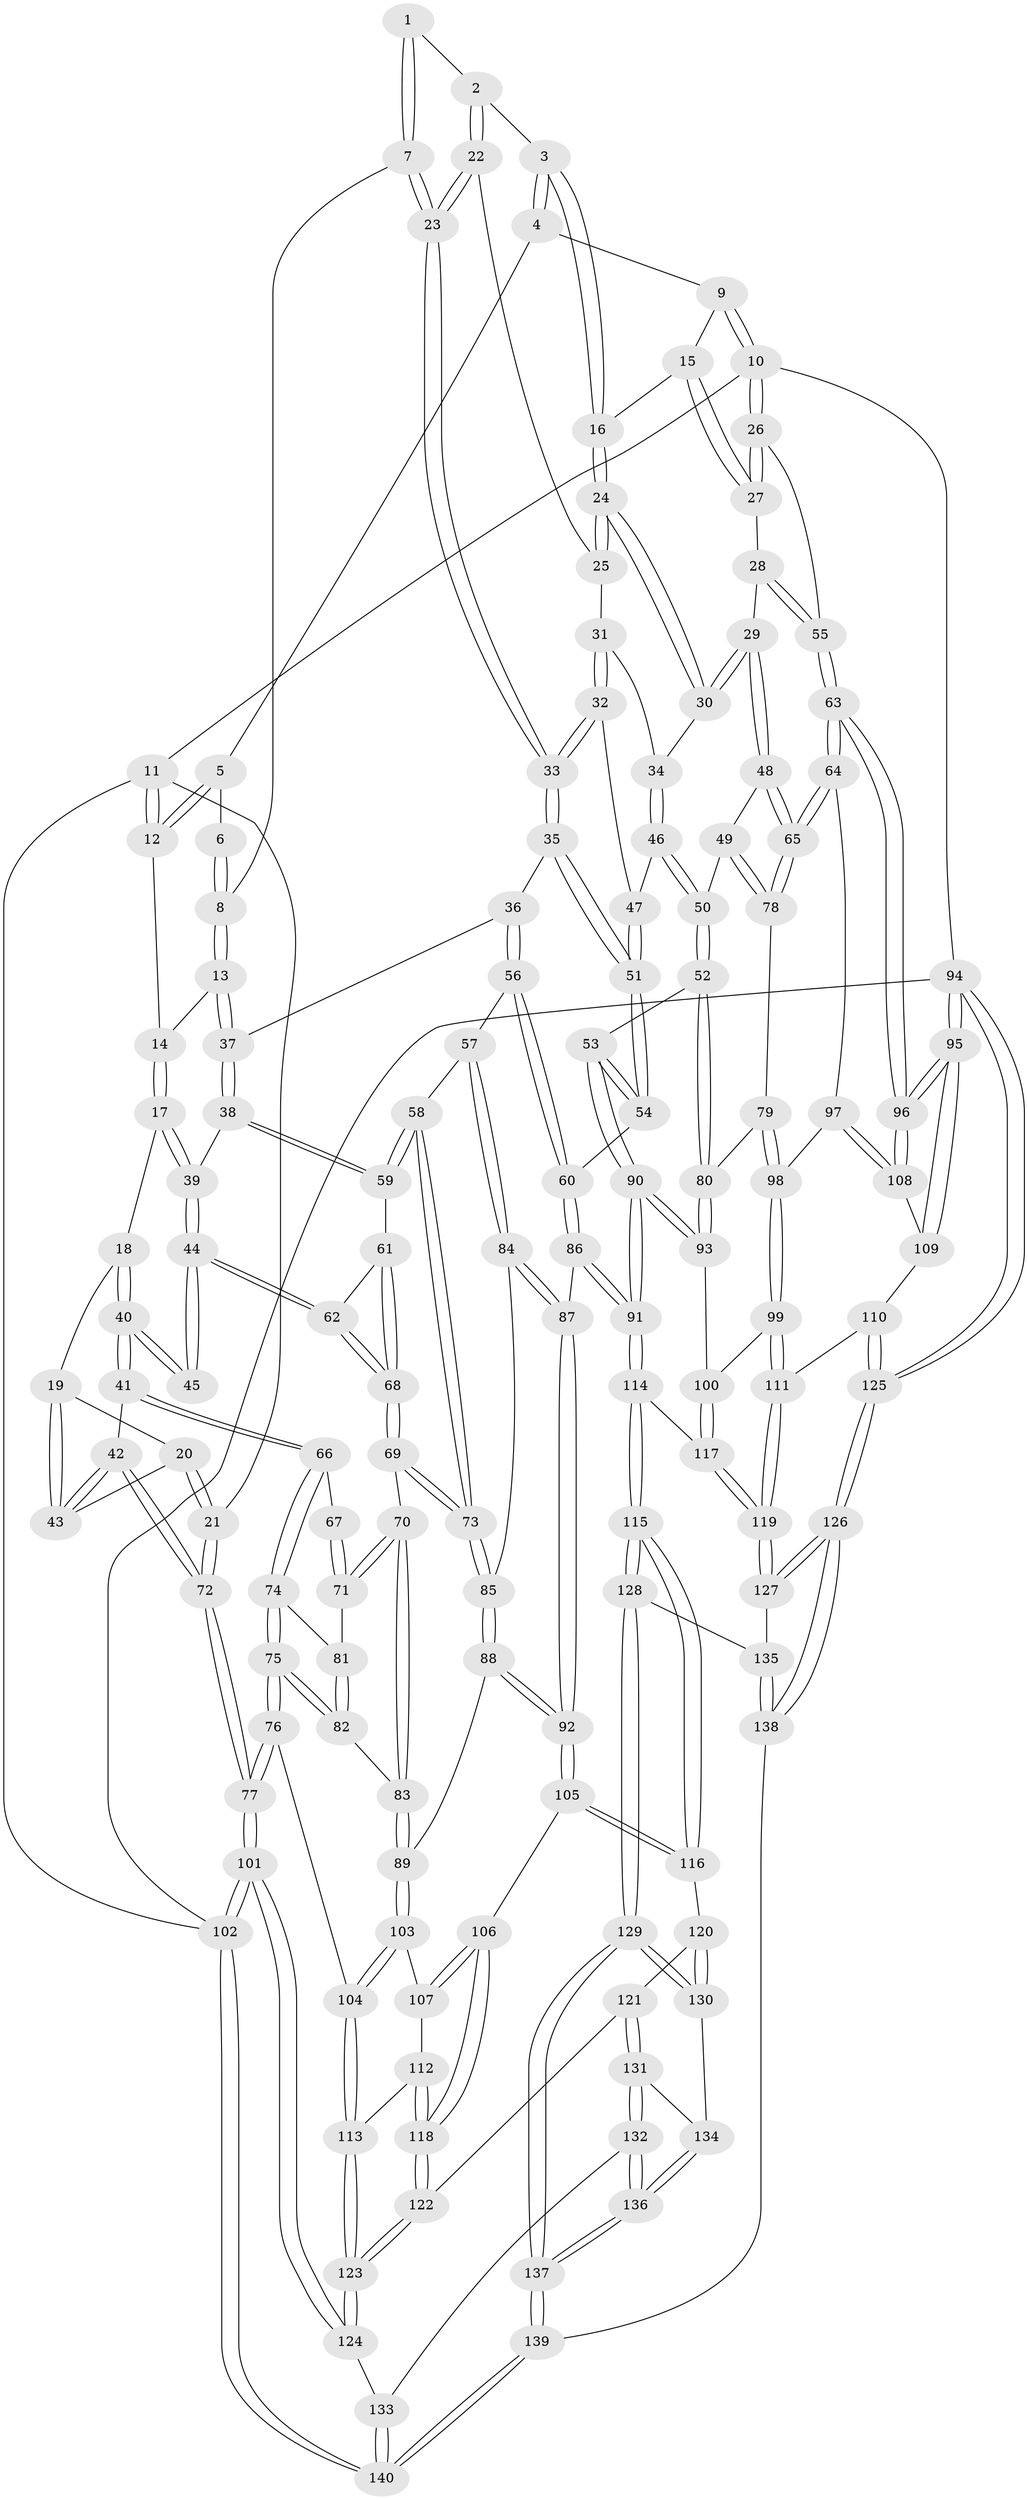 // coarse degree distribution, {3: 0.13253012048192772, 4: 0.4457831325301205, 5: 0.3493975903614458, 6: 0.060240963855421686, 8: 0.012048192771084338}
// Generated by graph-tools (version 1.1) at 2025/24/03/03/25 07:24:39]
// undirected, 140 vertices, 347 edges
graph export_dot {
graph [start="1"]
  node [color=gray90,style=filled];
  1 [pos="+0.5764388403948337+0"];
  2 [pos="+0.650529560380804+0.06829442457395057"];
  3 [pos="+0.6630892741265515+0.06068266166404871"];
  4 [pos="+0.6737811527634905+0"];
  5 [pos="+0.4783788024327108+0"];
  6 [pos="+0.5284651618251744+0"];
  7 [pos="+0.5555588150699027+0.1319150990030181"];
  8 [pos="+0.5515778598356156+0.13201332754006054"];
  9 [pos="+0.9446587837629252+0"];
  10 [pos="+1+0"];
  11 [pos="+0+0"];
  12 [pos="+0.3426290514348266+0"];
  13 [pos="+0.5064393836004817+0.13705370900417013"];
  14 [pos="+0.3447397727714695+0"];
  15 [pos="+0.8356219068766555+0.02184052637806701"];
  16 [pos="+0.7956519414076535+0.0629862664572583"];
  17 [pos="+0.2666304156245981+0.1413290481364452"];
  18 [pos="+0.2489078699007638+0.14854036592905043"];
  19 [pos="+0.19913624482331316+0.14914674697403635"];
  20 [pos="+0+0.06910750467046706"];
  21 [pos="+0+0"];
  22 [pos="+0.6161180847014613+0.12130991421463967"];
  23 [pos="+0.5653560089781946+0.13361787099427655"];
  24 [pos="+0.7756139923021902+0.1417298012162953"];
  25 [pos="+0.6413007677677041+0.142622865275357"];
  26 [pos="+1+0"];
  27 [pos="+0.9086641777936669+0.11706897455207324"];
  28 [pos="+0.9349889104762977+0.23724617284781158"];
  29 [pos="+0.9130872544335682+0.2529811714784646"];
  30 [pos="+0.778526520150988+0.1840585747192901"];
  31 [pos="+0.6563125869970351+0.17379713061855162"];
  32 [pos="+0.6476389918968123+0.24551098305405475"];
  33 [pos="+0.6065161627996943+0.2655374647440662"];
  34 [pos="+0.7492536532241858+0.21586807083594586"];
  35 [pos="+0.5979175365250955+0.2803989516797985"];
  36 [pos="+0.4516188245269374+0.25108597896944207"];
  37 [pos="+0.4367706056123756+0.23744267077729705"];
  38 [pos="+0.4114564317526132+0.24034336738468376"];
  39 [pos="+0.36183893227504094+0.23063248600638053"];
  40 [pos="+0.19715847605580336+0.3041638250528781"];
  41 [pos="+0.1648377333907929+0.34143049835679795"];
  42 [pos="+0.10736652044263616+0.3110330627714336"];
  43 [pos="+0.10052497720312295+0.29638727347238564"];
  44 [pos="+0.31548591955939254+0.30584604004208"];
  45 [pos="+0.3068752453278093+0.3091948254963909"];
  46 [pos="+0.7332567648984457+0.25270596911196685"];
  47 [pos="+0.7164855422453874+0.25603335520195125"];
  48 [pos="+0.907244132483285+0.26721211049613103"];
  49 [pos="+0.7803088515302341+0.34547372996795817"];
  50 [pos="+0.7796046496726377+0.3454657126493785"];
  51 [pos="+0.6197975067227096+0.3894790536553309"];
  52 [pos="+0.6991231802064949+0.4146097000377043"];
  53 [pos="+0.6308681558130111+0.4112794885788059"];
  54 [pos="+0.6199869170699223+0.4026776927375263"];
  55 [pos="+1+0.21685497059172698"];
  56 [pos="+0.5081258162390587+0.3920555590914287"];
  57 [pos="+0.4811125108278709+0.4094925582551794"];
  58 [pos="+0.41513718236489444+0.38694183004673754"];
  59 [pos="+0.39779164356319174+0.3582293134433374"];
  60 [pos="+0.5844884811256014+0.4053542598509333"];
  61 [pos="+0.37537638555156433+0.3674442041851936"];
  62 [pos="+0.31995467866689475+0.32930450124488075"];
  63 [pos="+1+0.4569089230147247"];
  64 [pos="+0.952712101870823+0.4646978468186166"];
  65 [pos="+0.9469254815943525+0.45551956883636624"];
  66 [pos="+0.1711323180519084+0.35885230460386347"];
  67 [pos="+0.29051147641664243+0.32617312482838035"];
  68 [pos="+0.32073584210594847+0.4202883829737156"];
  69 [pos="+0.318658384514565+0.42746562886031875"];
  70 [pos="+0.2862441652999519+0.43050790578965686"];
  71 [pos="+0.23864614293916528+0.3979811703235004"];
  72 [pos="+0+0.5473126598215978"];
  73 [pos="+0.35002082330485523+0.45089256836071134"];
  74 [pos="+0.17557914808964223+0.3739154715024477"];
  75 [pos="+0.045803134719945446+0.5302263038303501"];
  76 [pos="+0.008502188073144583+0.5541625499592273"];
  77 [pos="+0+0.5649799856908453"];
  78 [pos="+0.8298763303335505+0.39449646699869056"];
  79 [pos="+0.7877054591404776+0.4884225689002022"];
  80 [pos="+0.7516307160492091+0.4808004497682918"];
  81 [pos="+0.19113472961938854+0.3843887488628333"];
  82 [pos="+0.2043763996570602+0.5012811180893003"];
  83 [pos="+0.24147149426677167+0.5141930424538964"];
  84 [pos="+0.44896476054930917+0.47048006677335213"];
  85 [pos="+0.350887539110715+0.45219756727992366"];
  86 [pos="+0.4753003003957825+0.5719203605166641"];
  87 [pos="+0.47405575729114+0.5717984855446305"];
  88 [pos="+0.3468525939169039+0.5264596488167338"];
  89 [pos="+0.2675699938343459+0.5684976401615527"];
  90 [pos="+0.6103756304549288+0.6088157823660354"];
  91 [pos="+0.6009802839343968+0.6163412685770452"];
  92 [pos="+0.442996303807232+0.5885627568172004"];
  93 [pos="+0.7056684746026967+0.6021425783314112"];
  94 [pos="+1+1"];
  95 [pos="+1+1"];
  96 [pos="+1+0.6730397108606411"];
  97 [pos="+0.890197668421008+0.5355029667267434"];
  98 [pos="+0.8894668648785554+0.5354656607609599"];
  99 [pos="+0.7383306560588293+0.6155888451779721"];
  100 [pos="+0.7129776535869855+0.6058469155093771"];
  101 [pos="+0+0.8640188925730635"];
  102 [pos="+0+1"];
  103 [pos="+0.2664373591402469+0.5737192711870672"];
  104 [pos="+0.11230858552174994+0.6082660461549266"];
  105 [pos="+0.4346611629739013+0.601625299562119"];
  106 [pos="+0.31438016046060663+0.6384851607865933"];
  107 [pos="+0.27511837050736576+0.5992648780658555"];
  108 [pos="+0.9194675839219779+0.685926280079211"];
  109 [pos="+0.9130941218969929+0.6936112210152054"];
  110 [pos="+0.8946203451748757+0.714740085813574"];
  111 [pos="+0.8230083320643439+0.7367817287047086"];
  112 [pos="+0.2263901635568194+0.6574151407724987"];
  113 [pos="+0.172992691428878+0.6855186056669522"];
  114 [pos="+0.591905853143086+0.7427267800572441"];
  115 [pos="+0.5612321527933565+0.7749006964869599"];
  116 [pos="+0.4312509752895633+0.6621502379354914"];
  117 [pos="+0.7091870459969362+0.7719104293685565"];
  118 [pos="+0.31553571040400336+0.739894358563561"];
  119 [pos="+0.7710019881235624+0.7944122526536511"];
  120 [pos="+0.3694136399814363+0.7604576388430832"];
  121 [pos="+0.3332433102214716+0.7609230479350395"];
  122 [pos="+0.3175832916367727+0.7532082709749347"];
  123 [pos="+0.18774479020213217+0.7874546406162836"];
  124 [pos="+0.14867194273104486+0.8357685954963282"];
  125 [pos="+1+1"];
  126 [pos="+0.8302017093162058+1"];
  127 [pos="+0.7781392633611901+1"];
  128 [pos="+0.5502106995263357+0.7940393642214293"];
  129 [pos="+0.5002629584089723+0.8246965795986403"];
  130 [pos="+0.46006042927903085+0.8132349747862219"];
  131 [pos="+0.3280879425403139+0.853748399383188"];
  132 [pos="+0.27155231278875863+0.922179869140289"];
  133 [pos="+0.20046815380651326+0.9034237243050516"];
  134 [pos="+0.3717635356774055+0.8846563036174994"];
  135 [pos="+0.577786605597762+0.8279639240724437"];
  136 [pos="+0.3924553637431841+1"];
  137 [pos="+0.4515112597618742+1"];
  138 [pos="+0.589623471374966+1"];
  139 [pos="+0.4596355736908166+1"];
  140 [pos="+0.1047738281732506+1"];
  1 -- 2;
  1 -- 7;
  1 -- 7;
  2 -- 3;
  2 -- 22;
  2 -- 22;
  3 -- 4;
  3 -- 4;
  3 -- 16;
  3 -- 16;
  4 -- 5;
  4 -- 9;
  5 -- 6;
  5 -- 12;
  5 -- 12;
  6 -- 8;
  6 -- 8;
  7 -- 8;
  7 -- 23;
  7 -- 23;
  8 -- 13;
  8 -- 13;
  9 -- 10;
  9 -- 10;
  9 -- 15;
  10 -- 11;
  10 -- 26;
  10 -- 26;
  10 -- 94;
  11 -- 12;
  11 -- 12;
  11 -- 21;
  11 -- 102;
  12 -- 14;
  13 -- 14;
  13 -- 37;
  13 -- 37;
  14 -- 17;
  14 -- 17;
  15 -- 16;
  15 -- 27;
  15 -- 27;
  16 -- 24;
  16 -- 24;
  17 -- 18;
  17 -- 39;
  17 -- 39;
  18 -- 19;
  18 -- 40;
  18 -- 40;
  19 -- 20;
  19 -- 43;
  19 -- 43;
  20 -- 21;
  20 -- 21;
  20 -- 43;
  21 -- 72;
  21 -- 72;
  22 -- 23;
  22 -- 23;
  22 -- 25;
  23 -- 33;
  23 -- 33;
  24 -- 25;
  24 -- 25;
  24 -- 30;
  24 -- 30;
  25 -- 31;
  26 -- 27;
  26 -- 27;
  26 -- 55;
  27 -- 28;
  28 -- 29;
  28 -- 55;
  28 -- 55;
  29 -- 30;
  29 -- 30;
  29 -- 48;
  29 -- 48;
  30 -- 34;
  31 -- 32;
  31 -- 32;
  31 -- 34;
  32 -- 33;
  32 -- 33;
  32 -- 47;
  33 -- 35;
  33 -- 35;
  34 -- 46;
  34 -- 46;
  35 -- 36;
  35 -- 51;
  35 -- 51;
  36 -- 37;
  36 -- 56;
  36 -- 56;
  37 -- 38;
  37 -- 38;
  38 -- 39;
  38 -- 59;
  38 -- 59;
  39 -- 44;
  39 -- 44;
  40 -- 41;
  40 -- 41;
  40 -- 45;
  40 -- 45;
  41 -- 42;
  41 -- 66;
  41 -- 66;
  42 -- 43;
  42 -- 43;
  42 -- 72;
  42 -- 72;
  44 -- 45;
  44 -- 45;
  44 -- 62;
  44 -- 62;
  46 -- 47;
  46 -- 50;
  46 -- 50;
  47 -- 51;
  47 -- 51;
  48 -- 49;
  48 -- 65;
  48 -- 65;
  49 -- 50;
  49 -- 78;
  49 -- 78;
  50 -- 52;
  50 -- 52;
  51 -- 54;
  51 -- 54;
  52 -- 53;
  52 -- 80;
  52 -- 80;
  53 -- 54;
  53 -- 54;
  53 -- 90;
  53 -- 90;
  54 -- 60;
  55 -- 63;
  55 -- 63;
  56 -- 57;
  56 -- 60;
  56 -- 60;
  57 -- 58;
  57 -- 84;
  57 -- 84;
  58 -- 59;
  58 -- 59;
  58 -- 73;
  58 -- 73;
  59 -- 61;
  60 -- 86;
  60 -- 86;
  61 -- 62;
  61 -- 68;
  61 -- 68;
  62 -- 68;
  62 -- 68;
  63 -- 64;
  63 -- 64;
  63 -- 96;
  63 -- 96;
  64 -- 65;
  64 -- 65;
  64 -- 97;
  65 -- 78;
  65 -- 78;
  66 -- 67;
  66 -- 74;
  66 -- 74;
  67 -- 71;
  67 -- 71;
  68 -- 69;
  68 -- 69;
  69 -- 70;
  69 -- 73;
  69 -- 73;
  70 -- 71;
  70 -- 71;
  70 -- 83;
  70 -- 83;
  71 -- 81;
  72 -- 77;
  72 -- 77;
  73 -- 85;
  73 -- 85;
  74 -- 75;
  74 -- 75;
  74 -- 81;
  75 -- 76;
  75 -- 76;
  75 -- 82;
  75 -- 82;
  76 -- 77;
  76 -- 77;
  76 -- 104;
  77 -- 101;
  77 -- 101;
  78 -- 79;
  79 -- 80;
  79 -- 98;
  79 -- 98;
  80 -- 93;
  80 -- 93;
  81 -- 82;
  81 -- 82;
  82 -- 83;
  83 -- 89;
  83 -- 89;
  84 -- 85;
  84 -- 87;
  84 -- 87;
  85 -- 88;
  85 -- 88;
  86 -- 87;
  86 -- 91;
  86 -- 91;
  87 -- 92;
  87 -- 92;
  88 -- 89;
  88 -- 92;
  88 -- 92;
  89 -- 103;
  89 -- 103;
  90 -- 91;
  90 -- 91;
  90 -- 93;
  90 -- 93;
  91 -- 114;
  91 -- 114;
  92 -- 105;
  92 -- 105;
  93 -- 100;
  94 -- 95;
  94 -- 95;
  94 -- 125;
  94 -- 125;
  94 -- 102;
  95 -- 96;
  95 -- 96;
  95 -- 109;
  95 -- 109;
  96 -- 108;
  96 -- 108;
  97 -- 98;
  97 -- 108;
  97 -- 108;
  98 -- 99;
  98 -- 99;
  99 -- 100;
  99 -- 111;
  99 -- 111;
  100 -- 117;
  100 -- 117;
  101 -- 102;
  101 -- 102;
  101 -- 124;
  101 -- 124;
  102 -- 140;
  102 -- 140;
  103 -- 104;
  103 -- 104;
  103 -- 107;
  104 -- 113;
  104 -- 113;
  105 -- 106;
  105 -- 116;
  105 -- 116;
  106 -- 107;
  106 -- 107;
  106 -- 118;
  106 -- 118;
  107 -- 112;
  108 -- 109;
  109 -- 110;
  110 -- 111;
  110 -- 125;
  110 -- 125;
  111 -- 119;
  111 -- 119;
  112 -- 113;
  112 -- 118;
  112 -- 118;
  113 -- 123;
  113 -- 123;
  114 -- 115;
  114 -- 115;
  114 -- 117;
  115 -- 116;
  115 -- 116;
  115 -- 128;
  115 -- 128;
  116 -- 120;
  117 -- 119;
  117 -- 119;
  118 -- 122;
  118 -- 122;
  119 -- 127;
  119 -- 127;
  120 -- 121;
  120 -- 130;
  120 -- 130;
  121 -- 122;
  121 -- 131;
  121 -- 131;
  122 -- 123;
  122 -- 123;
  123 -- 124;
  123 -- 124;
  124 -- 133;
  125 -- 126;
  125 -- 126;
  126 -- 127;
  126 -- 127;
  126 -- 138;
  126 -- 138;
  127 -- 135;
  128 -- 129;
  128 -- 129;
  128 -- 135;
  129 -- 130;
  129 -- 130;
  129 -- 137;
  129 -- 137;
  130 -- 134;
  131 -- 132;
  131 -- 132;
  131 -- 134;
  132 -- 133;
  132 -- 136;
  132 -- 136;
  133 -- 140;
  133 -- 140;
  134 -- 136;
  134 -- 136;
  135 -- 138;
  135 -- 138;
  136 -- 137;
  136 -- 137;
  137 -- 139;
  137 -- 139;
  138 -- 139;
  139 -- 140;
  139 -- 140;
}
